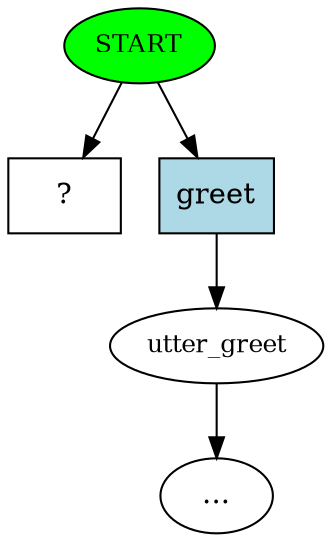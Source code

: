 digraph "" {
0 [class="start active", fillcolor=green, fontsize=12, label=START, style=filled];
1 [class="", fontsize=12, label=utter_greet];
"-3" [class=ellipsis, label="..."];
2 [class="intent dashed active", label="  ?  ", shape=rect];
3 [class=intent, fillcolor=lightblue, label=greet, shape=rect, style=filled];
0 -> 2  [class=active, key=NONE, label=""];
0 -> 3  [class="", key=0];
1 -> "-3"  [class="", key=NONE, label=""];
3 -> 1  [class="", key=0];
}
